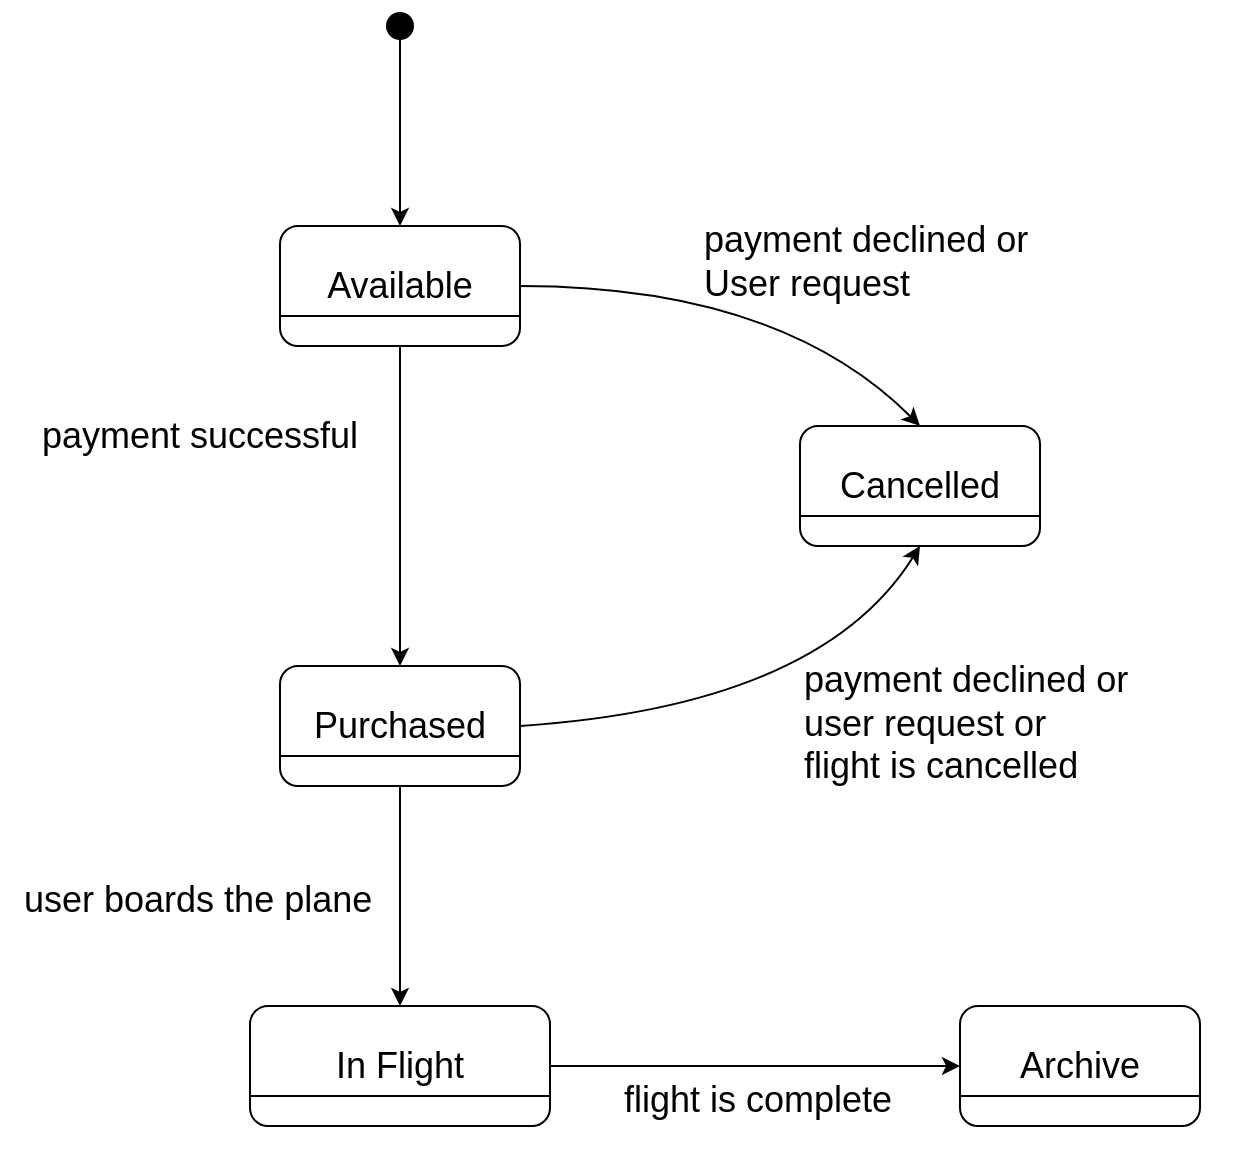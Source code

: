 <mxfile version="22.1.3" type="device">
  <diagram name="Page-1" id="TKSqWwXPQHPR2OBwMUNJ">
    <mxGraphModel dx="1306" dy="751" grid="1" gridSize="10" guides="1" tooltips="1" connect="1" arrows="1" fold="1" page="1" pageScale="1" pageWidth="1654" pageHeight="2336" math="0" shadow="0">
      <root>
        <mxCell id="0" />
        <mxCell id="1" parent="0" />
        <mxCell id="ECrpxMbHAIeIIkF7rPn1-1" value="&lt;font style=&quot;font-size: 18px;&quot;&gt;Available&lt;/font&gt;" style="rounded=1;whiteSpace=wrap;html=1;" vertex="1" parent="1">
          <mxGeometry x="340" y="180" width="120" height="60" as="geometry" />
        </mxCell>
        <mxCell id="ECrpxMbHAIeIIkF7rPn1-2" value="" style="endArrow=none;html=1;rounded=0;exitX=0;exitY=0.75;exitDx=0;exitDy=0;entryX=1;entryY=0.75;entryDx=0;entryDy=0;" edge="1" parent="1" source="ECrpxMbHAIeIIkF7rPn1-1" target="ECrpxMbHAIeIIkF7rPn1-1">
          <mxGeometry width="50" height="50" relative="1" as="geometry">
            <mxPoint x="640" y="410" as="sourcePoint" />
            <mxPoint x="690" y="360" as="targetPoint" />
          </mxGeometry>
        </mxCell>
        <mxCell id="ECrpxMbHAIeIIkF7rPn1-30" value="" style="edgeStyle=orthogonalEdgeStyle;rounded=0;orthogonalLoop=1;jettySize=auto;html=1;" edge="1" parent="1" source="ECrpxMbHAIeIIkF7rPn1-3" target="ECrpxMbHAIeIIkF7rPn1-28">
          <mxGeometry relative="1" as="geometry" />
        </mxCell>
        <mxCell id="ECrpxMbHAIeIIkF7rPn1-3" value="&lt;font style=&quot;font-size: 18px;&quot;&gt;In Flight&lt;/font&gt;" style="rounded=1;whiteSpace=wrap;html=1;" vertex="1" parent="1">
          <mxGeometry x="325" y="570" width="150" height="60" as="geometry" />
        </mxCell>
        <mxCell id="ECrpxMbHAIeIIkF7rPn1-4" value="" style="endArrow=none;html=1;rounded=0;exitX=0;exitY=0.75;exitDx=0;exitDy=0;entryX=1;entryY=0.75;entryDx=0;entryDy=0;" edge="1" parent="1" source="ECrpxMbHAIeIIkF7rPn1-3" target="ECrpxMbHAIeIIkF7rPn1-3">
          <mxGeometry width="50" height="50" relative="1" as="geometry">
            <mxPoint x="650" y="420" as="sourcePoint" />
            <mxPoint x="700" y="370" as="targetPoint" />
          </mxGeometry>
        </mxCell>
        <mxCell id="ECrpxMbHAIeIIkF7rPn1-5" value="&lt;font style=&quot;font-size: 18px;&quot;&gt;Cancelled&lt;/font&gt;" style="rounded=1;whiteSpace=wrap;html=1;" vertex="1" parent="1">
          <mxGeometry x="600" y="280" width="120" height="60" as="geometry" />
        </mxCell>
        <mxCell id="ECrpxMbHAIeIIkF7rPn1-6" value="" style="endArrow=none;html=1;rounded=0;exitX=0;exitY=0.75;exitDx=0;exitDy=0;entryX=1;entryY=0.75;entryDx=0;entryDy=0;" edge="1" parent="1" source="ECrpxMbHAIeIIkF7rPn1-5" target="ECrpxMbHAIeIIkF7rPn1-5">
          <mxGeometry width="50" height="50" relative="1" as="geometry">
            <mxPoint x="660" y="430" as="sourcePoint" />
            <mxPoint x="710" y="380" as="targetPoint" />
          </mxGeometry>
        </mxCell>
        <mxCell id="ECrpxMbHAIeIIkF7rPn1-7" value="&lt;font style=&quot;font-size: 18px;&quot;&gt;Purchased&lt;/font&gt;" style="rounded=1;whiteSpace=wrap;html=1;" vertex="1" parent="1">
          <mxGeometry x="340" y="400" width="120" height="60" as="geometry" />
        </mxCell>
        <mxCell id="ECrpxMbHAIeIIkF7rPn1-8" value="" style="endArrow=none;html=1;rounded=0;exitX=0;exitY=0.75;exitDx=0;exitDy=0;entryX=1;entryY=0.75;entryDx=0;entryDy=0;" edge="1" parent="1" source="ECrpxMbHAIeIIkF7rPn1-7" target="ECrpxMbHAIeIIkF7rPn1-7">
          <mxGeometry width="50" height="50" relative="1" as="geometry">
            <mxPoint x="670" y="440" as="sourcePoint" />
            <mxPoint x="720" y="390" as="targetPoint" />
          </mxGeometry>
        </mxCell>
        <mxCell id="ECrpxMbHAIeIIkF7rPn1-11" value="" style="shape=waypoint;sketch=0;fillStyle=solid;size=6;pointerEvents=1;points=[];fillColor=none;resizable=0;rotatable=0;perimeter=centerPerimeter;snapToPoint=1;strokeWidth=5;" vertex="1" parent="1">
          <mxGeometry x="390" y="70" width="20" height="20" as="geometry" />
        </mxCell>
        <mxCell id="ECrpxMbHAIeIIkF7rPn1-12" value="" style="endArrow=classic;html=1;rounded=0;exitX=0.4;exitY=1.1;exitDx=0;exitDy=0;exitPerimeter=0;entryX=0.5;entryY=0;entryDx=0;entryDy=0;" edge="1" parent="1" source="ECrpxMbHAIeIIkF7rPn1-11" target="ECrpxMbHAIeIIkF7rPn1-1">
          <mxGeometry width="50" height="50" relative="1" as="geometry">
            <mxPoint x="470" y="110" as="sourcePoint" />
            <mxPoint x="520" y="60" as="targetPoint" />
          </mxGeometry>
        </mxCell>
        <mxCell id="ECrpxMbHAIeIIkF7rPn1-13" value="" style="endArrow=classic;html=1;rounded=0;exitX=0.5;exitY=1;exitDx=0;exitDy=0;entryX=0.5;entryY=0;entryDx=0;entryDy=0;" edge="1" parent="1" source="ECrpxMbHAIeIIkF7rPn1-1" target="ECrpxMbHAIeIIkF7rPn1-7">
          <mxGeometry width="50" height="50" relative="1" as="geometry">
            <mxPoint x="410" y="90" as="sourcePoint" />
            <mxPoint x="410" y="190" as="targetPoint" />
          </mxGeometry>
        </mxCell>
        <mxCell id="ECrpxMbHAIeIIkF7rPn1-14" value="&lt;font style=&quot;font-size: 18px;&quot;&gt;payment successful&lt;/font&gt;" style="text;html=1;strokeColor=none;fillColor=none;align=center;verticalAlign=middle;whiteSpace=wrap;rounded=0;" vertex="1" parent="1">
          <mxGeometry x="200" y="270" width="200" height="30" as="geometry" />
        </mxCell>
        <mxCell id="ECrpxMbHAIeIIkF7rPn1-15" value="" style="curved=1;endArrow=classic;html=1;rounded=0;entryX=0.5;entryY=0;entryDx=0;entryDy=0;exitX=1;exitY=0.5;exitDx=0;exitDy=0;" edge="1" parent="1" source="ECrpxMbHAIeIIkF7rPn1-1" target="ECrpxMbHAIeIIkF7rPn1-5">
          <mxGeometry width="50" height="50" relative="1" as="geometry">
            <mxPoint x="460" y="330" as="sourcePoint" />
            <mxPoint x="690" y="360" as="targetPoint" />
            <Array as="points">
              <mxPoint x="590" y="210" />
            </Array>
          </mxGeometry>
        </mxCell>
        <mxCell id="ECrpxMbHAIeIIkF7rPn1-16" value="" style="curved=1;endArrow=classic;html=1;rounded=0;entryX=0.5;entryY=1;entryDx=0;entryDy=0;exitX=1;exitY=0.5;exitDx=0;exitDy=0;" edge="1" parent="1" source="ECrpxMbHAIeIIkF7rPn1-7" target="ECrpxMbHAIeIIkF7rPn1-5">
          <mxGeometry width="50" height="50" relative="1" as="geometry">
            <mxPoint x="460" y="440" as="sourcePoint" />
            <mxPoint x="600" y="345" as="targetPoint" />
            <Array as="points">
              <mxPoint x="610" y="420" />
            </Array>
          </mxGeometry>
        </mxCell>
        <mxCell id="ECrpxMbHAIeIIkF7rPn1-17" value="&lt;div&gt;&lt;font style=&quot;font-size: 18px;&quot;&gt;payment declined or &lt;br&gt;&lt;/font&gt;&lt;/div&gt;&lt;div&gt;&lt;font style=&quot;font-size: 18px;&quot;&gt;User request&lt;br&gt;&lt;/font&gt;&lt;/div&gt;" style="text;whiteSpace=wrap;html=1;" vertex="1" parent="1">
          <mxGeometry x="550" y="170" width="220" height="50" as="geometry" />
        </mxCell>
        <mxCell id="ECrpxMbHAIeIIkF7rPn1-19" value="&lt;font style=&quot;font-size: 18px;&quot;&gt;flight is complete&lt;/font&gt;" style="text;whiteSpace=wrap;html=1;" vertex="1" parent="1">
          <mxGeometry x="510" y="600" width="160" height="50" as="geometry" />
        </mxCell>
        <mxCell id="ECrpxMbHAIeIIkF7rPn1-22" value="&lt;div&gt;&lt;font style=&quot;font-size: 18px;&quot;&gt;payment declined or &lt;br&gt;&lt;/font&gt;&lt;/div&gt;&lt;div&gt;&lt;font style=&quot;font-size: 18px;&quot;&gt;user request or&lt;/font&gt;&lt;/div&gt;&lt;div&gt;&lt;font style=&quot;font-size: 18px;&quot;&gt;flight is cancelled&lt;br&gt;&lt;/font&gt;&lt;/div&gt;" style="text;whiteSpace=wrap;html=1;" vertex="1" parent="1">
          <mxGeometry x="600" y="390" width="220" height="70" as="geometry" />
        </mxCell>
        <mxCell id="ECrpxMbHAIeIIkF7rPn1-24" value="" style="endArrow=classic;html=1;rounded=0;exitX=0.5;exitY=1;exitDx=0;exitDy=0;entryX=0.5;entryY=0;entryDx=0;entryDy=0;" edge="1" parent="1" source="ECrpxMbHAIeIIkF7rPn1-7" target="ECrpxMbHAIeIIkF7rPn1-3">
          <mxGeometry width="50" height="50" relative="1" as="geometry">
            <mxPoint x="640" y="410" as="sourcePoint" />
            <mxPoint x="690" y="360" as="targetPoint" />
          </mxGeometry>
        </mxCell>
        <mxCell id="ECrpxMbHAIeIIkF7rPn1-28" value="&lt;font style=&quot;font-size: 18px;&quot;&gt;Archive&lt;/font&gt;" style="rounded=1;whiteSpace=wrap;html=1;" vertex="1" parent="1">
          <mxGeometry x="680" y="570" width="120" height="60" as="geometry" />
        </mxCell>
        <mxCell id="ECrpxMbHAIeIIkF7rPn1-29" value="" style="endArrow=none;html=1;rounded=0;exitX=0;exitY=0.75;exitDx=0;exitDy=0;entryX=1;entryY=0.75;entryDx=0;entryDy=0;" edge="1" parent="1" source="ECrpxMbHAIeIIkF7rPn1-28" target="ECrpxMbHAIeIIkF7rPn1-28">
          <mxGeometry width="50" height="50" relative="1" as="geometry">
            <mxPoint x="890" y="620" as="sourcePoint" />
            <mxPoint x="940" y="570" as="targetPoint" />
          </mxGeometry>
        </mxCell>
        <mxCell id="ECrpxMbHAIeIIkF7rPn1-31" value="&lt;font style=&quot;font-size: 18px;&quot;&gt;user boards the plane&lt;/font&gt;" style="text;whiteSpace=wrap;html=1;" vertex="1" parent="1">
          <mxGeometry x="210" y="500" width="190" height="50" as="geometry" />
        </mxCell>
      </root>
    </mxGraphModel>
  </diagram>
</mxfile>
